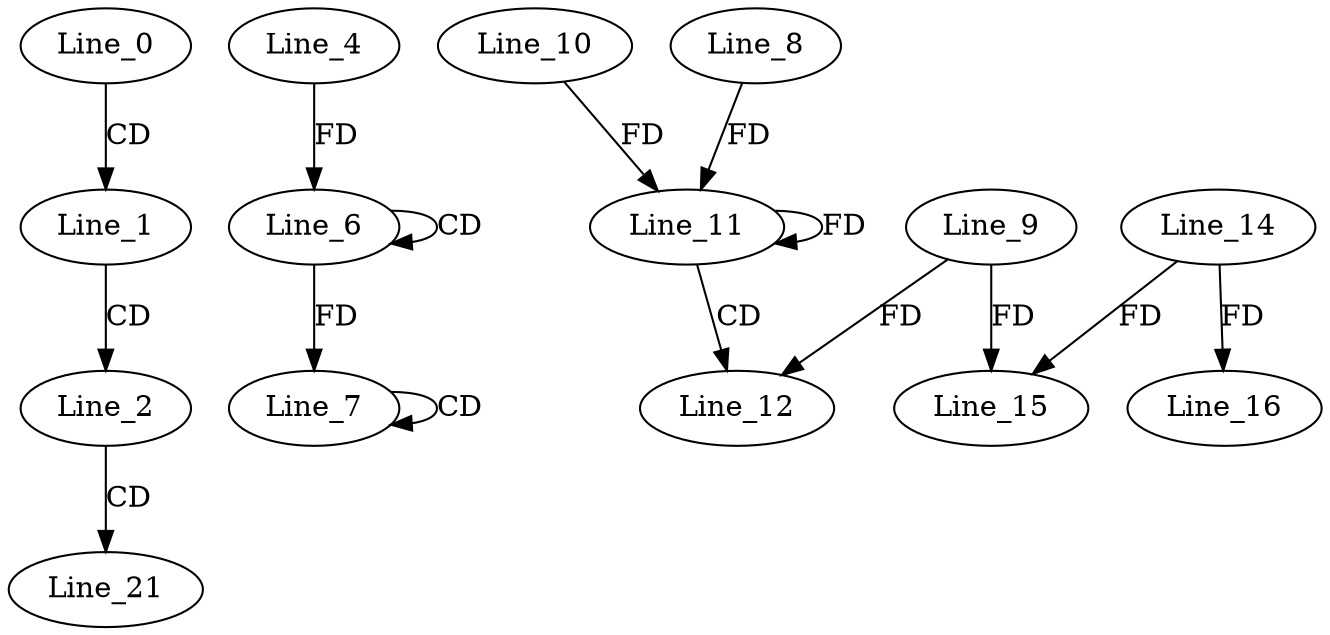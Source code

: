 digraph G {
  Line_0;
  Line_1;
  Line_2;
  Line_6;
  Line_6;
  Line_4;
  Line_7;
  Line_7;
  Line_11;
  Line_10;
  Line_11;
  Line_8;
  Line_11;
  Line_12;
  Line_9;
  Line_14;
  Line_15;
  Line_15;
  Line_16;
  Line_21;
  Line_0 -> Line_1 [ label="CD" ];
  Line_1 -> Line_2 [ label="CD" ];
  Line_6 -> Line_6 [ label="CD" ];
  Line_4 -> Line_6 [ label="FD" ];
  Line_7 -> Line_7 [ label="CD" ];
  Line_6 -> Line_7 [ label="FD" ];
  Line_11 -> Line_11 [ label="FD" ];
  Line_10 -> Line_11 [ label="FD" ];
  Line_8 -> Line_11 [ label="FD" ];
  Line_11 -> Line_12 [ label="CD" ];
  Line_9 -> Line_12 [ label="FD" ];
  Line_14 -> Line_15 [ label="FD" ];
  Line_9 -> Line_15 [ label="FD" ];
  Line_14 -> Line_16 [ label="FD" ];
  Line_2 -> Line_21 [ label="CD" ];
}
